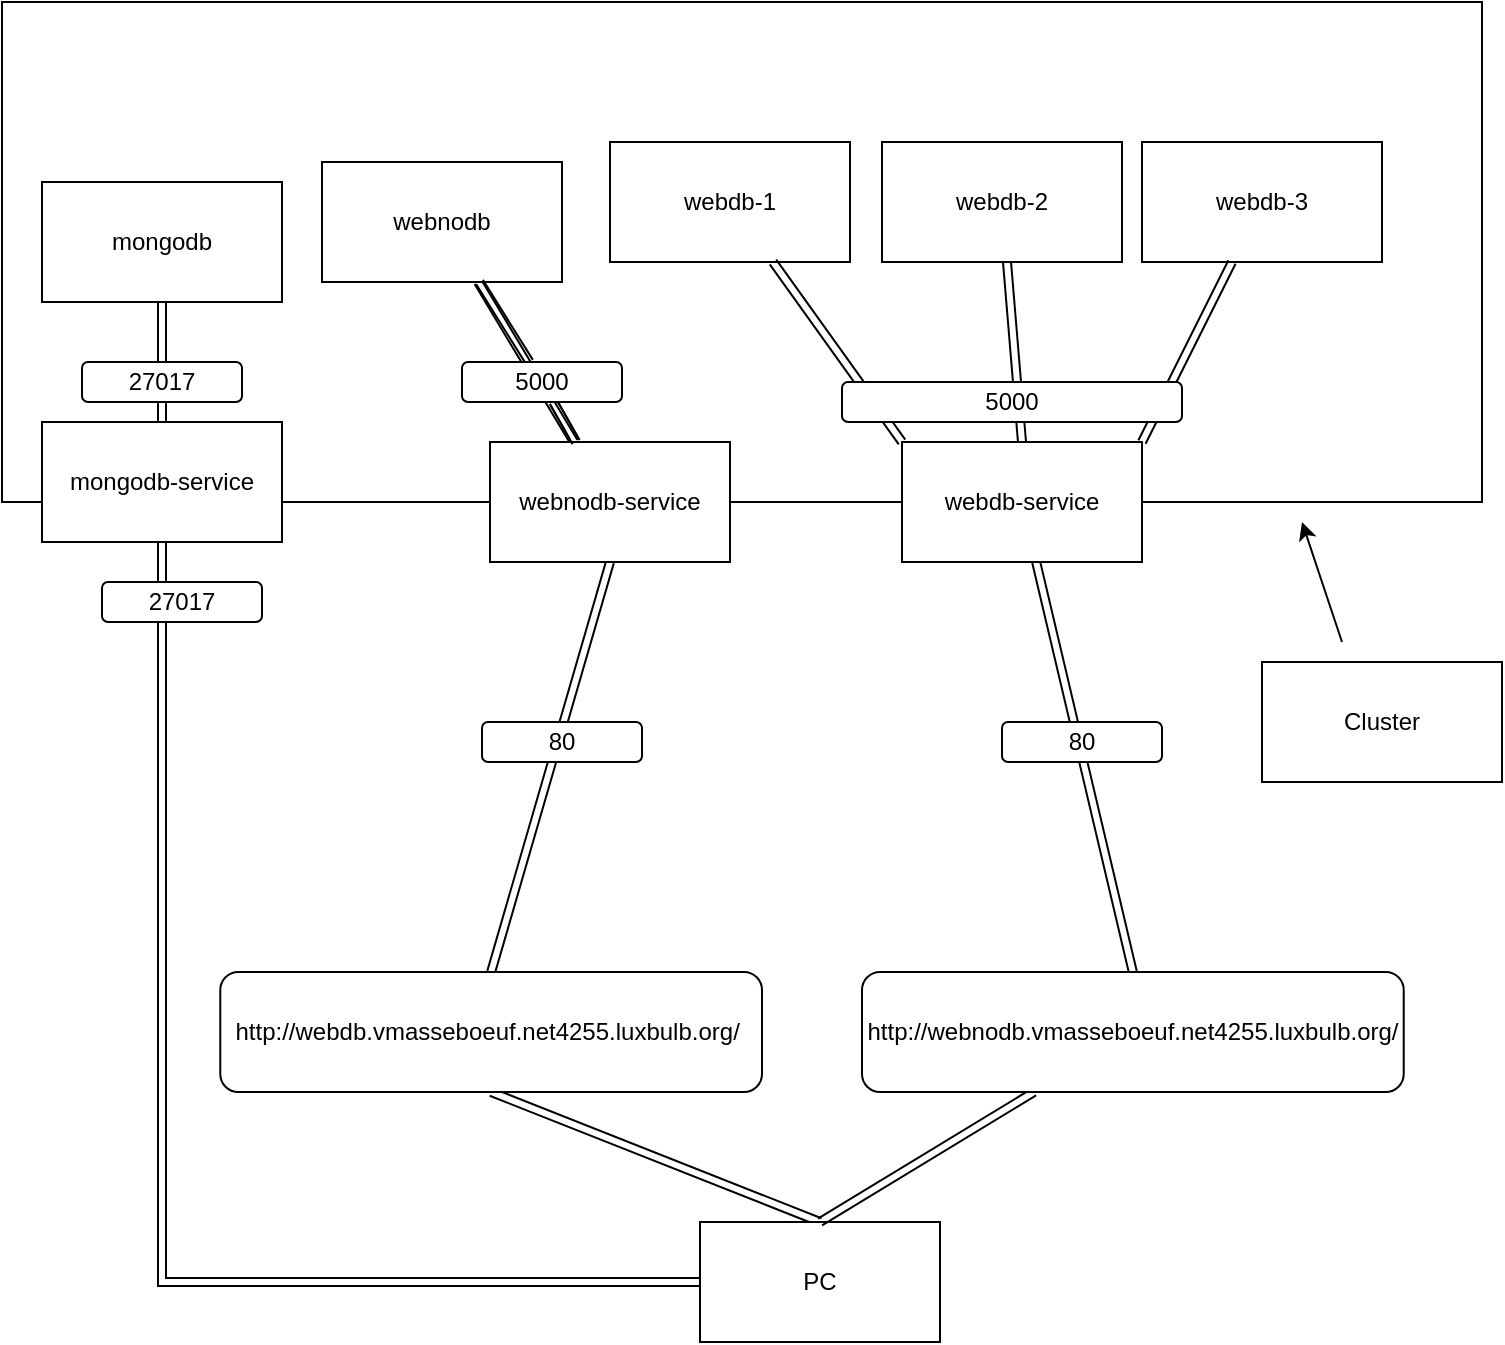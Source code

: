<mxfile>
    <diagram name="Page-1" id="kCTEm9XYIWeeO13ocLJ0">
        <mxGraphModel dx="737" dy="414" grid="1" gridSize="10" guides="1" tooltips="1" connect="1" arrows="1" fold="1" page="1" pageScale="1" pageWidth="827" pageHeight="1169" math="0" shadow="0">
            <root>
                <mxCell id="0"/>
                <mxCell id="1" parent="0"/>
                <mxCell id="QYKHE-ph5SWwtSzRXtWz-8" value="" style="rounded=0;whiteSpace=wrap;html=1;fillColor=none;movable=1;resizable=1;rotatable=1;deletable=1;editable=1;locked=0;connectable=1;" parent="1" vertex="1">
                    <mxGeometry x="50" y="70" width="740" height="250" as="geometry"/>
                </mxCell>
                <mxCell id="QYKHE-ph5SWwtSzRXtWz-1" value="webdb-1" style="rounded=0;whiteSpace=wrap;html=1;" parent="1" vertex="1">
                    <mxGeometry x="354" y="140" width="120" height="60" as="geometry"/>
                </mxCell>
                <mxCell id="QYKHE-ph5SWwtSzRXtWz-2" value="webdb-2" style="rounded=0;whiteSpace=wrap;html=1;" parent="1" vertex="1">
                    <mxGeometry x="490" y="140" width="120" height="60" as="geometry"/>
                </mxCell>
                <mxCell id="QYKHE-ph5SWwtSzRXtWz-3" value="webdb-3" style="rounded=0;whiteSpace=wrap;html=1;" parent="1" vertex="1">
                    <mxGeometry x="620" y="140" width="120" height="60" as="geometry"/>
                </mxCell>
                <mxCell id="QYKHE-ph5SWwtSzRXtWz-4" value="mongodb" style="rounded=0;whiteSpace=wrap;html=1;" parent="1" vertex="1">
                    <mxGeometry x="70" y="160" width="120" height="60" as="geometry"/>
                </mxCell>
                <mxCell id="QYKHE-ph5SWwtSzRXtWz-21" style="edgeStyle=orthogonalEdgeStyle;rounded=0;orthogonalLoop=1;jettySize=auto;html=1;exitX=0.5;exitY=1;exitDx=0;exitDy=0;shape=link;entryX=0;entryY=0.5;entryDx=0;entryDy=0;" parent="1" source="QYKHE-ph5SWwtSzRXtWz-5" target="2" edge="1">
                    <mxGeometry relative="1" as="geometry">
                        <mxPoint x="300" y="630" as="targetPoint"/>
                    </mxGeometry>
                </mxCell>
                <mxCell id="QYKHE-ph5SWwtSzRXtWz-5" value="mongodb-service" style="rounded=0;whiteSpace=wrap;html=1;" parent="1" vertex="1">
                    <mxGeometry x="70" y="280" width="120" height="60" as="geometry"/>
                </mxCell>
                <mxCell id="12" style="edgeStyle=none;shape=link;html=1;entryX=0.5;entryY=0;entryDx=0;entryDy=0;" edge="1" parent="1" source="QYKHE-ph5SWwtSzRXtWz-6" target="29">
                    <mxGeometry relative="1" as="geometry">
                        <mxPoint x="560" y="490" as="targetPoint"/>
                    </mxGeometry>
                </mxCell>
                <mxCell id="QYKHE-ph5SWwtSzRXtWz-6" value="webdb-service" style="rounded=0;whiteSpace=wrap;html=1;" parent="1" vertex="1">
                    <mxGeometry x="500" y="290" width="120" height="60" as="geometry"/>
                </mxCell>
                <mxCell id="19" style="edgeStyle=none;shape=link;html=1;exitX=0.5;exitY=1;exitDx=0;exitDy=0;entryX=0.5;entryY=0;entryDx=0;entryDy=0;" edge="1" parent="1" source="27" target="2">
                    <mxGeometry relative="1" as="geometry">
                        <mxPoint x="354" y="520" as="sourcePoint"/>
                        <Array as="points"/>
                    </mxGeometry>
                </mxCell>
                <mxCell id="QYKHE-ph5SWwtSzRXtWz-9" value="" style="endArrow=classic;html=1;rounded=0;" parent="1" edge="1">
                    <mxGeometry width="50" height="50" relative="1" as="geometry">
                        <mxPoint x="720" y="390" as="sourcePoint"/>
                        <mxPoint x="700" y="330" as="targetPoint"/>
                    </mxGeometry>
                </mxCell>
                <mxCell id="QYKHE-ph5SWwtSzRXtWz-10" value="&lt;div&gt;Cluster&lt;/div&gt;" style="rounded=0;whiteSpace=wrap;html=1;" parent="1" vertex="1">
                    <mxGeometry x="680" y="400" width="120" height="60" as="geometry"/>
                </mxCell>
                <mxCell id="QYKHE-ph5SWwtSzRXtWz-14" value="" style="endArrow=none;html=1;rounded=0;exitX=0;exitY=0;exitDx=0;exitDy=0;shape=link;" parent="1" source="QYKHE-ph5SWwtSzRXtWz-6" target="QYKHE-ph5SWwtSzRXtWz-1" edge="1">
                    <mxGeometry width="50" height="50" relative="1" as="geometry">
                        <mxPoint x="390" y="270" as="sourcePoint"/>
                        <mxPoint x="440" y="220" as="targetPoint"/>
                    </mxGeometry>
                </mxCell>
                <mxCell id="QYKHE-ph5SWwtSzRXtWz-15" value="" style="endArrow=none;html=1;rounded=0;exitX=0.5;exitY=0;exitDx=0;exitDy=0;shape=link;" parent="1" source="QYKHE-ph5SWwtSzRXtWz-6" target="QYKHE-ph5SWwtSzRXtWz-2" edge="1">
                    <mxGeometry width="50" height="50" relative="1" as="geometry">
                        <mxPoint x="390" y="270" as="sourcePoint"/>
                        <mxPoint x="440" y="220" as="targetPoint"/>
                    </mxGeometry>
                </mxCell>
                <mxCell id="QYKHE-ph5SWwtSzRXtWz-16" value="" style="endArrow=none;html=1;rounded=0;exitX=1;exitY=0;exitDx=0;exitDy=0;shape=link;" parent="1" source="QYKHE-ph5SWwtSzRXtWz-6" target="QYKHE-ph5SWwtSzRXtWz-3" edge="1">
                    <mxGeometry width="50" height="50" relative="1" as="geometry">
                        <mxPoint x="390" y="270" as="sourcePoint"/>
                        <mxPoint x="440" y="220" as="targetPoint"/>
                    </mxGeometry>
                </mxCell>
                <mxCell id="QYKHE-ph5SWwtSzRXtWz-20" value="" style="endArrow=none;html=1;rounded=0;entryX=0.5;entryY=1;entryDx=0;entryDy=0;shape=link;" parent="1" source="QYKHE-ph5SWwtSzRXtWz-5" target="QYKHE-ph5SWwtSzRXtWz-4" edge="1">
                    <mxGeometry width="50" height="50" relative="1" as="geometry">
                        <mxPoint x="390" y="270" as="sourcePoint"/>
                        <mxPoint x="440" y="220" as="targetPoint"/>
                    </mxGeometry>
                </mxCell>
                <mxCell id="QYKHE-ph5SWwtSzRXtWz-24" value="5000" style="rounded=1;whiteSpace=wrap;html=1;" parent="1" vertex="1">
                    <mxGeometry x="470" y="260" width="170" height="20" as="geometry"/>
                </mxCell>
                <mxCell id="QYKHE-ph5SWwtSzRXtWz-26" value="27017" style="rounded=1;whiteSpace=wrap;html=1;" parent="1" vertex="1">
                    <mxGeometry x="100" y="360" width="80" height="20" as="geometry"/>
                </mxCell>
                <mxCell id="QYKHE-ph5SWwtSzRXtWz-27" value="27017" style="rounded=1;whiteSpace=wrap;html=1;" parent="1" vertex="1">
                    <mxGeometry x="90" y="250" width="80" height="20" as="geometry"/>
                </mxCell>
                <mxCell id="2" value="PC" style="rounded=0;whiteSpace=wrap;html=1;" vertex="1" parent="1">
                    <mxGeometry x="399" y="680" width="120" height="60" as="geometry"/>
                </mxCell>
                <mxCell id="11" style="edgeStyle=none;shape=link;html=1;exitX=0.5;exitY=1;exitDx=0;exitDy=0;entryX=0.5;entryY=0;entryDx=0;entryDy=0;" edge="1" parent="1" source="5" target="27">
                    <mxGeometry relative="1" as="geometry">
                        <mxPoint x="354" y="460" as="targetPoint"/>
                    </mxGeometry>
                </mxCell>
                <mxCell id="22" value="" style="edgeStyle=none;shape=link;html=1;" edge="1" parent="1" source="5" target="20">
                    <mxGeometry relative="1" as="geometry"/>
                </mxCell>
                <mxCell id="5" value="webnodb-service" style="rounded=0;whiteSpace=wrap;html=1;" vertex="1" parent="1">
                    <mxGeometry x="294" y="290" width="120" height="60" as="geometry"/>
                </mxCell>
                <mxCell id="16" value="80" style="rounded=1;whiteSpace=wrap;html=1;" vertex="1" parent="1">
                    <mxGeometry x="290" y="430" width="80" height="20" as="geometry"/>
                </mxCell>
                <mxCell id="17" value="80" style="rounded=1;whiteSpace=wrap;html=1;" vertex="1" parent="1">
                    <mxGeometry x="550" y="430" width="80" height="20" as="geometry"/>
                </mxCell>
                <mxCell id="21" value="" style="edgeStyle=none;shape=link;html=1;startArrow=none;" edge="1" parent="1" source="23" target="5">
                    <mxGeometry relative="1" as="geometry"/>
                </mxCell>
                <mxCell id="20" value="webnodb" style="rounded=0;whiteSpace=wrap;html=1;" vertex="1" parent="1">
                    <mxGeometry x="210" y="150" width="120" height="60" as="geometry"/>
                </mxCell>
                <mxCell id="24" value="" style="edgeStyle=none;shape=link;html=1;endArrow=none;" edge="1" parent="1" source="20" target="23">
                    <mxGeometry relative="1" as="geometry">
                        <mxPoint x="288" y="210" as="sourcePoint"/>
                        <mxPoint x="336" y="290" as="targetPoint"/>
                    </mxGeometry>
                </mxCell>
                <mxCell id="25" value="" style="edgeStyle=none;shape=link;html=1;" edge="1" parent="1" source="23" target="5">
                    <mxGeometry relative="1" as="geometry"/>
                </mxCell>
                <mxCell id="23" value="5000" style="rounded=1;whiteSpace=wrap;html=1;" vertex="1" parent="1">
                    <mxGeometry x="280" y="250" width="80" height="20" as="geometry"/>
                </mxCell>
                <mxCell id="27" value="http://webdb.vmasseboeuf.net4255.luxbulb.org/&amp;nbsp;" style="rounded=1;whiteSpace=wrap;html=1;" vertex="1" parent="1">
                    <mxGeometry x="159.14" y="555" width="270.86" height="60" as="geometry"/>
                </mxCell>
                <mxCell id="31" value="" style="edgeStyle=none;shape=link;html=1;entryX=0.5;entryY=0;entryDx=0;entryDy=0;" edge="1" parent="1" source="29" target="2">
                    <mxGeometry relative="1" as="geometry">
                        <mxPoint x="585.43" y="660" as="targetPoint"/>
                    </mxGeometry>
                </mxCell>
                <mxCell id="29" value="http://webnodb.vmasseboeuf.net4255.luxbulb.org/" style="rounded=1;whiteSpace=wrap;html=1;" vertex="1" parent="1">
                    <mxGeometry x="480" y="555" width="270.86" height="60" as="geometry"/>
                </mxCell>
            </root>
        </mxGraphModel>
    </diagram>
</mxfile>